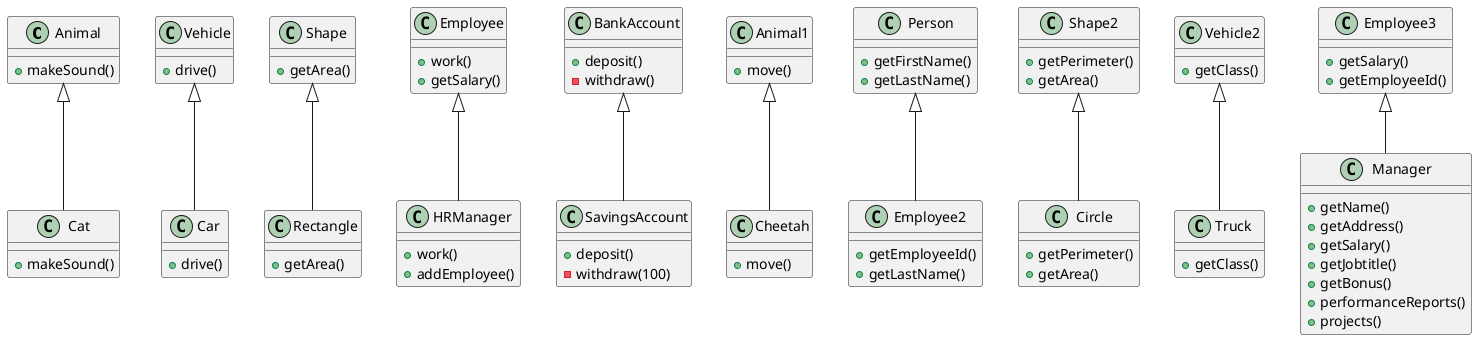 @startuml

class Animal {
    +makeSound()   
}

class Cat extends Animal {
    +makeSound()
}


class Vehicle {
    +drive()
}   

class Car extends Vehicle {
    +drive()
}


class Shape {
    +getArea()
}

class Rectangle extends Shape {
    +getArea()
}


class Employee {
    +work()
    +getSalary()
}

class HRManager extends Employee {
    +work()
    +addEmployee()
}


class BankAccount {
    +deposit()
    -withdraw()
}

class SavingsAccount extends BankAccount {
    +deposit()
    -withdraw(100)
}


class Animal1 {
    +move()
}

class Cheetah extends Animal1 {
    +move()
}


class Person {
    +getFirstName()
    +getLastName()
}

class Employee2 extends Person {
    +getEmployeeId()
    +getLastName()
}

class Shape2 {
    +getPerimeter()
    +getArea()
}

class Circle extends Shape2 {
    +getPerimeter()
    +getArea()
}


class Vehicle2 {
    +getClass()
}

class Truck extends Vehicle2 {
    +getClass()
}


class Employee3 {
    +getSalary()
    +getEmployeeId()
}

class Manager extends Employee3 {
    +getName()
    +getAddress()
    +getSalary()
    +getJobtitle()
    +getBonus()
    +performanceReports()
    +projects()
    
}


@enduml